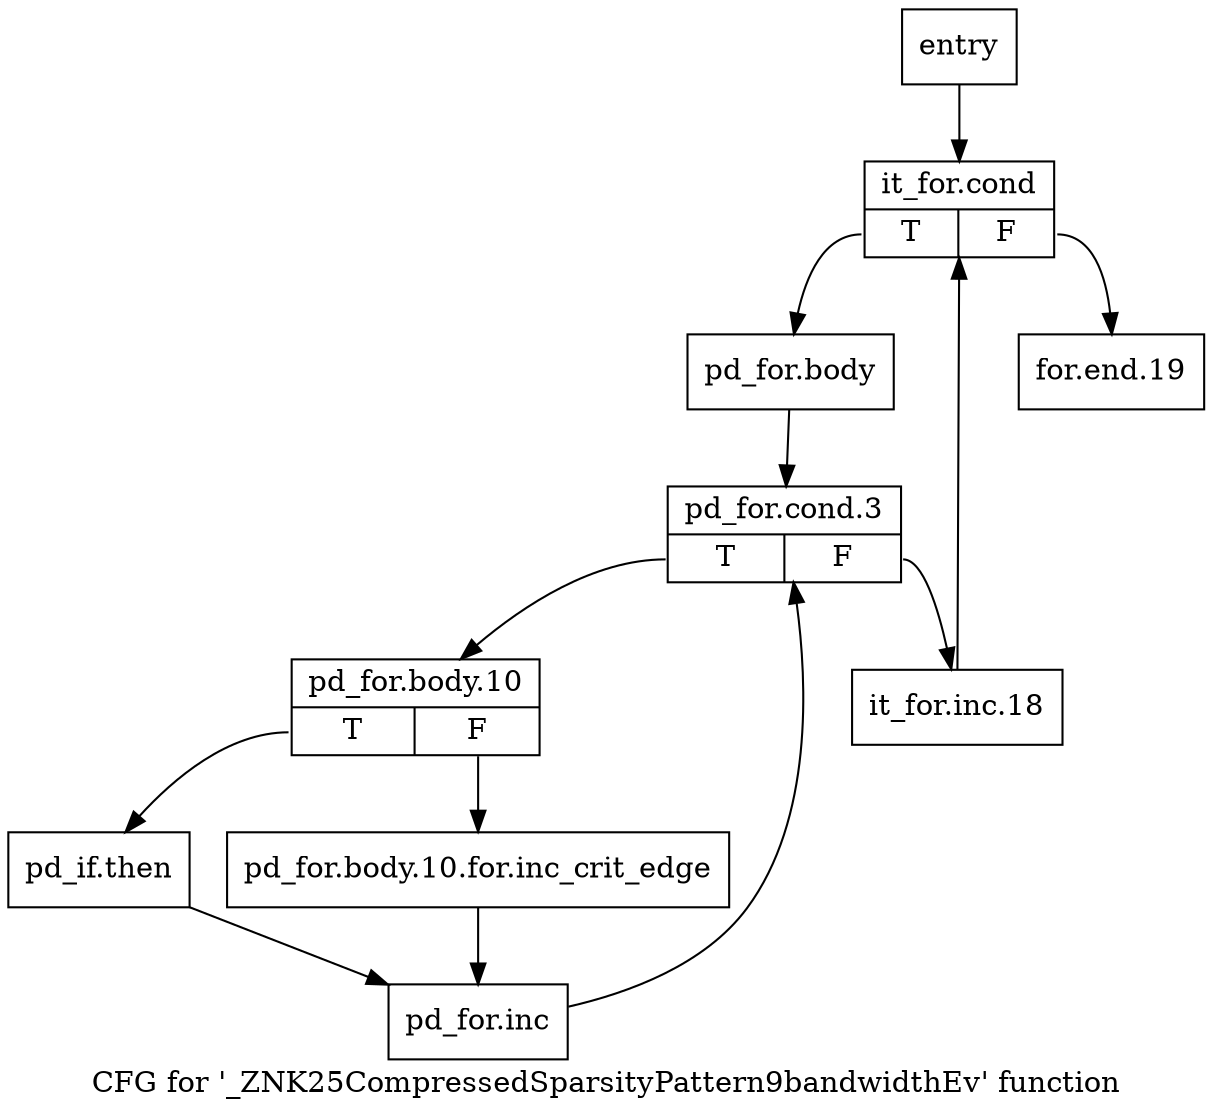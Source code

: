 digraph "CFG for '_ZNK25CompressedSparsityPattern9bandwidthEv' function" {
	label="CFG for '_ZNK25CompressedSparsityPattern9bandwidthEv' function";

	Node0x2feb400 [shape=record,label="{entry}"];
	Node0x2feb400 -> Node0x2ff0240;
	Node0x2ff0240 [shape=record,label="{it_for.cond|{<s0>T|<s1>F}}"];
	Node0x2ff0240:s0 -> Node0x2fef560;
	Node0x2ff0240:s1 -> Node0x2fef790;
	Node0x2fef560 [shape=record,label="{pd_for.body}"];
	Node0x2fef560 -> Node0x2fef5b0;
	Node0x2fef5b0 [shape=record,label="{pd_for.cond.3|{<s0>T|<s1>F}}"];
	Node0x2fef5b0:s0 -> Node0x2fef600;
	Node0x2fef5b0:s1 -> Node0x2fef740;
	Node0x2fef600 [shape=record,label="{pd_for.body.10|{<s0>T|<s1>F}}"];
	Node0x2fef600:s0 -> Node0x2fef6a0;
	Node0x2fef600:s1 -> Node0x2fef650;
	Node0x2fef650 [shape=record,label="{pd_for.body.10.for.inc_crit_edge}"];
	Node0x2fef650 -> Node0x2fef6f0;
	Node0x2fef6a0 [shape=record,label="{pd_if.then}"];
	Node0x2fef6a0 -> Node0x2fef6f0;
	Node0x2fef6f0 [shape=record,label="{pd_for.inc}"];
	Node0x2fef6f0 -> Node0x2fef5b0;
	Node0x2fef740 [shape=record,label="{it_for.inc.18}"];
	Node0x2fef740 -> Node0x2ff0240;
	Node0x2fef790 [shape=record,label="{for.end.19}"];
}
